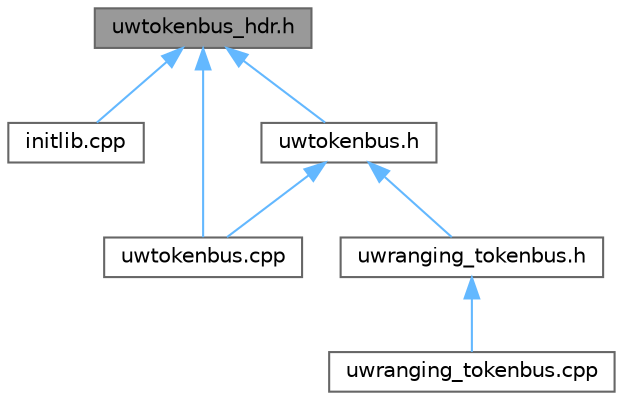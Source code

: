 digraph "uwtokenbus_hdr.h"
{
 // LATEX_PDF_SIZE
  bgcolor="transparent";
  edge [fontname=Helvetica,fontsize=10,labelfontname=Helvetica,labelfontsize=10];
  node [fontname=Helvetica,fontsize=10,shape=box,height=0.2,width=0.4];
  Node1 [id="Node000001",label="uwtokenbus_hdr.h",height=0.2,width=0.4,color="gray40", fillcolor="grey60", style="filled", fontcolor="black",tooltip="Common structures and variables in the protocol."];
  Node1 -> Node2 [id="edge1_Node000001_Node000002",dir="back",color="steelblue1",style="solid",tooltip=" "];
  Node2 [id="Node000002",label="initlib.cpp",height=0.2,width=0.4,color="grey40", fillcolor="white", style="filled",URL="$DESERT__Framework_2DESERT_2data__link_2uwtokenbus_2initlib_8cpp.html",tooltip="Provides the initialization of the uwtokenbus libraries."];
  Node1 -> Node3 [id="edge2_Node000001_Node000003",dir="back",color="steelblue1",style="solid",tooltip=" "];
  Node3 [id="Node000003",label="uwtokenbus.cpp",height=0.2,width=0.4,color="grey40", fillcolor="white", style="filled",URL="$uwtokenbus_8cpp.html",tooltip="Provides the implementation of the class UwTokenBus."];
  Node1 -> Node4 [id="edge3_Node000001_Node000004",dir="back",color="steelblue1",style="solid",tooltip=" "];
  Node4 [id="Node000004",label="uwtokenbus.h",height=0.2,width=0.4,color="grey40", fillcolor="white", style="filled",URL="$uwtokenbus_8h.html",tooltip="Provides the definition of the class UwTokenBus."];
  Node4 -> Node5 [id="edge4_Node000004_Node000005",dir="back",color="steelblue1",style="solid",tooltip=" "];
  Node5 [id="Node000005",label="uwranging_tokenbus.h",height=0.2,width=0.4,color="grey40", fillcolor="white", style="filled",URL="$uwranging__tokenbus_8h.html",tooltip="Provides the definition of the class UwRangingTokenBus."];
  Node5 -> Node6 [id="edge5_Node000005_Node000006",dir="back",color="steelblue1",style="solid",tooltip=" "];
  Node6 [id="Node000006",label="uwranging_tokenbus.cpp",height=0.2,width=0.4,color="grey40", fillcolor="white", style="filled",URL="$uwranging__tokenbus_8cpp.html",tooltip="Provides the implementation of the class UwRangingTokenBus."];
  Node4 -> Node3 [id="edge6_Node000004_Node000003",dir="back",color="steelblue1",style="solid",tooltip=" "];
}
